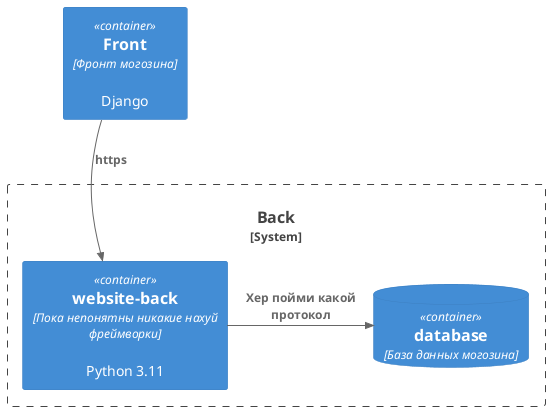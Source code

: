 @startuml
!include <C4/C4_container>

System_Boundary(back, "Back"){
    Container(backend, "website-back", "Пока непонятны никакие нахуй фреймворки","Python 3.11")
    ContainerDb(BackDB, "database", "База данных могозина")
}

Container(frontend, "Front","Фронт могозина","Django")

Rel_R(backend, BackDB, "Хер пойми какой протокол")
Rel_D(frontend,backend, "https")




Lay_U(backend, frontend)
@enduml